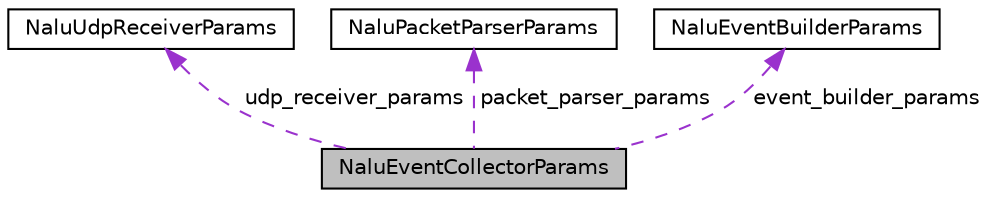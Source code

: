 digraph "NaluEventCollectorParams"
{
 // LATEX_PDF_SIZE
  edge [fontname="Helvetica",fontsize="10",labelfontname="Helvetica",labelfontsize="10"];
  node [fontname="Helvetica",fontsize="10",shape=record];
  Node1 [label="NaluEventCollectorParams",height=0.2,width=0.4,color="black", fillcolor="grey75", style="filled", fontcolor="black",tooltip="Struct that holds all parameters required for the NaluEventCollector."];
  Node2 -> Node1 [dir="back",color="darkorchid3",fontsize="10",style="dashed",label=" udp_receiver_params" ,fontname="Helvetica"];
  Node2 [label="NaluUdpReceiverParams",height=0.2,width=0.4,color="black", fillcolor="white", style="filled",URL="$structNaluUdpReceiverParams.html",tooltip="Struct for NaluUdpReceiver parameters."];
  Node3 -> Node1 [dir="back",color="darkorchid3",fontsize="10",style="dashed",label=" packet_parser_params" ,fontname="Helvetica"];
  Node3 [label="NaluPacketParserParams",height=0.2,width=0.4,color="black", fillcolor="white", style="filled",URL="$structNaluPacketParserParams.html",tooltip="Struct for NaluPacketParser parameters."];
  Node4 -> Node1 [dir="back",color="darkorchid3",fontsize="10",style="dashed",label=" event_builder_params" ,fontname="Helvetica"];
  Node4 [label="NaluEventBuilderParams",height=0.2,width=0.4,color="black", fillcolor="white", style="filled",URL="$structNaluEventBuilderParams.html",tooltip="Struct for NaluEventBuilder parameters."];
}

